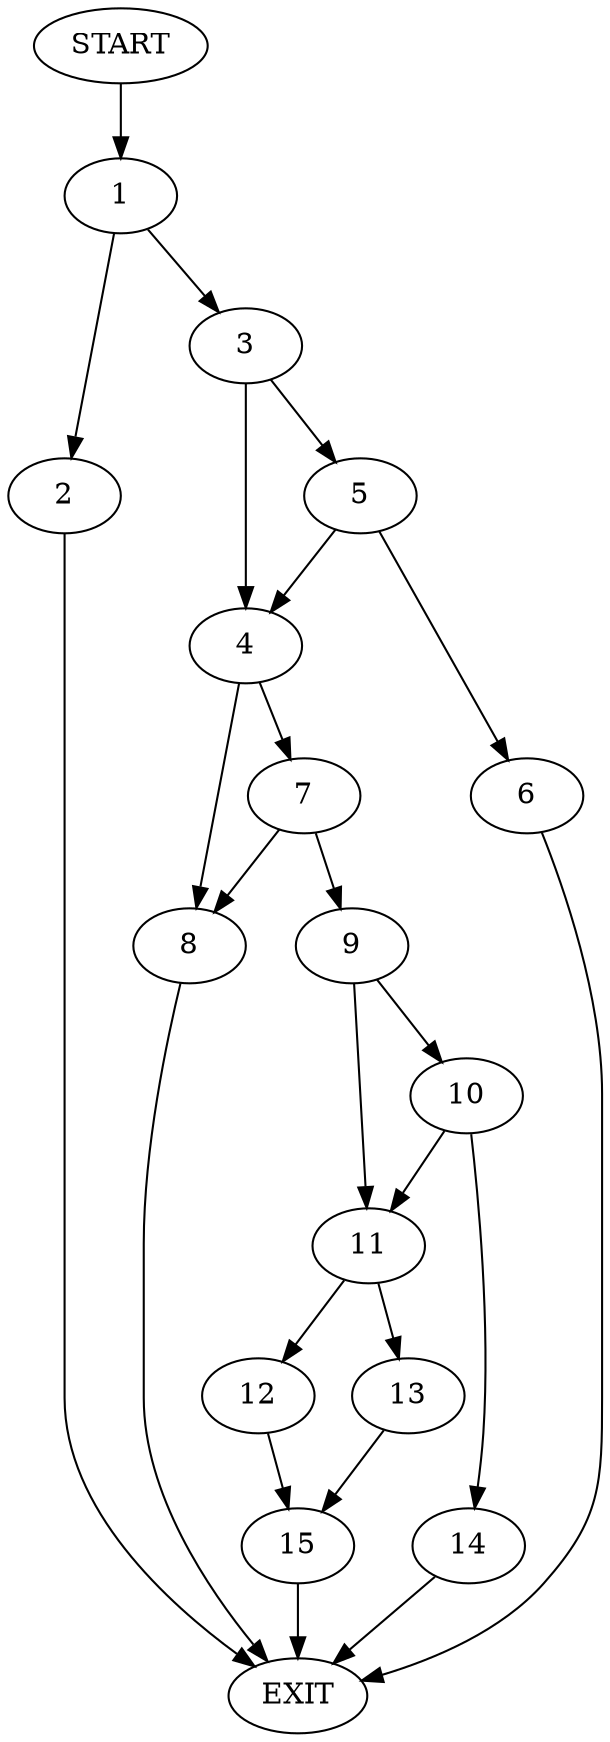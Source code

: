 digraph {
0 [label="START"]
16 [label="EXIT"]
0 -> 1
1 -> 2
1 -> 3
3 -> 4
3 -> 5
2 -> 16
5 -> 4
5 -> 6
4 -> 7
4 -> 8
6 -> 16
7 -> 9
7 -> 8
8 -> 16
9 -> 10
9 -> 11
11 -> 12
11 -> 13
10 -> 11
10 -> 14
14 -> 16
13 -> 15
12 -> 15
15 -> 16
}
